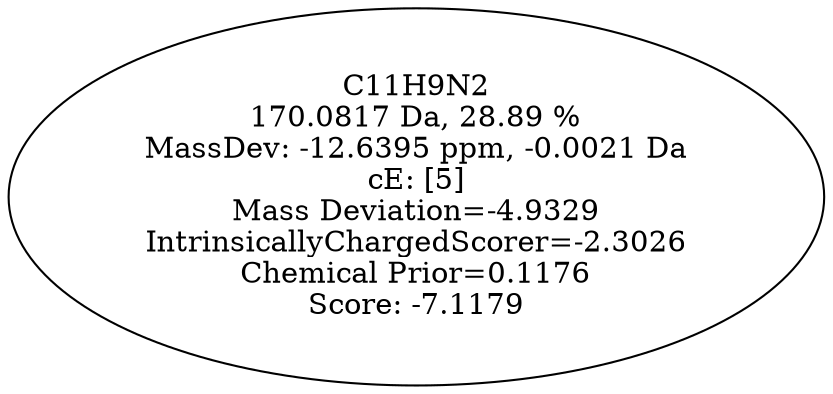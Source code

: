 strict digraph {
v1 [label="C11H9N2\n170.0817 Da, 28.89 %\nMassDev: -12.6395 ppm, -0.0021 Da\ncE: [5]\nMass Deviation=-4.9329\nIntrinsicallyChargedScorer=-2.3026\nChemical Prior=0.1176\nScore: -7.1179"];
}